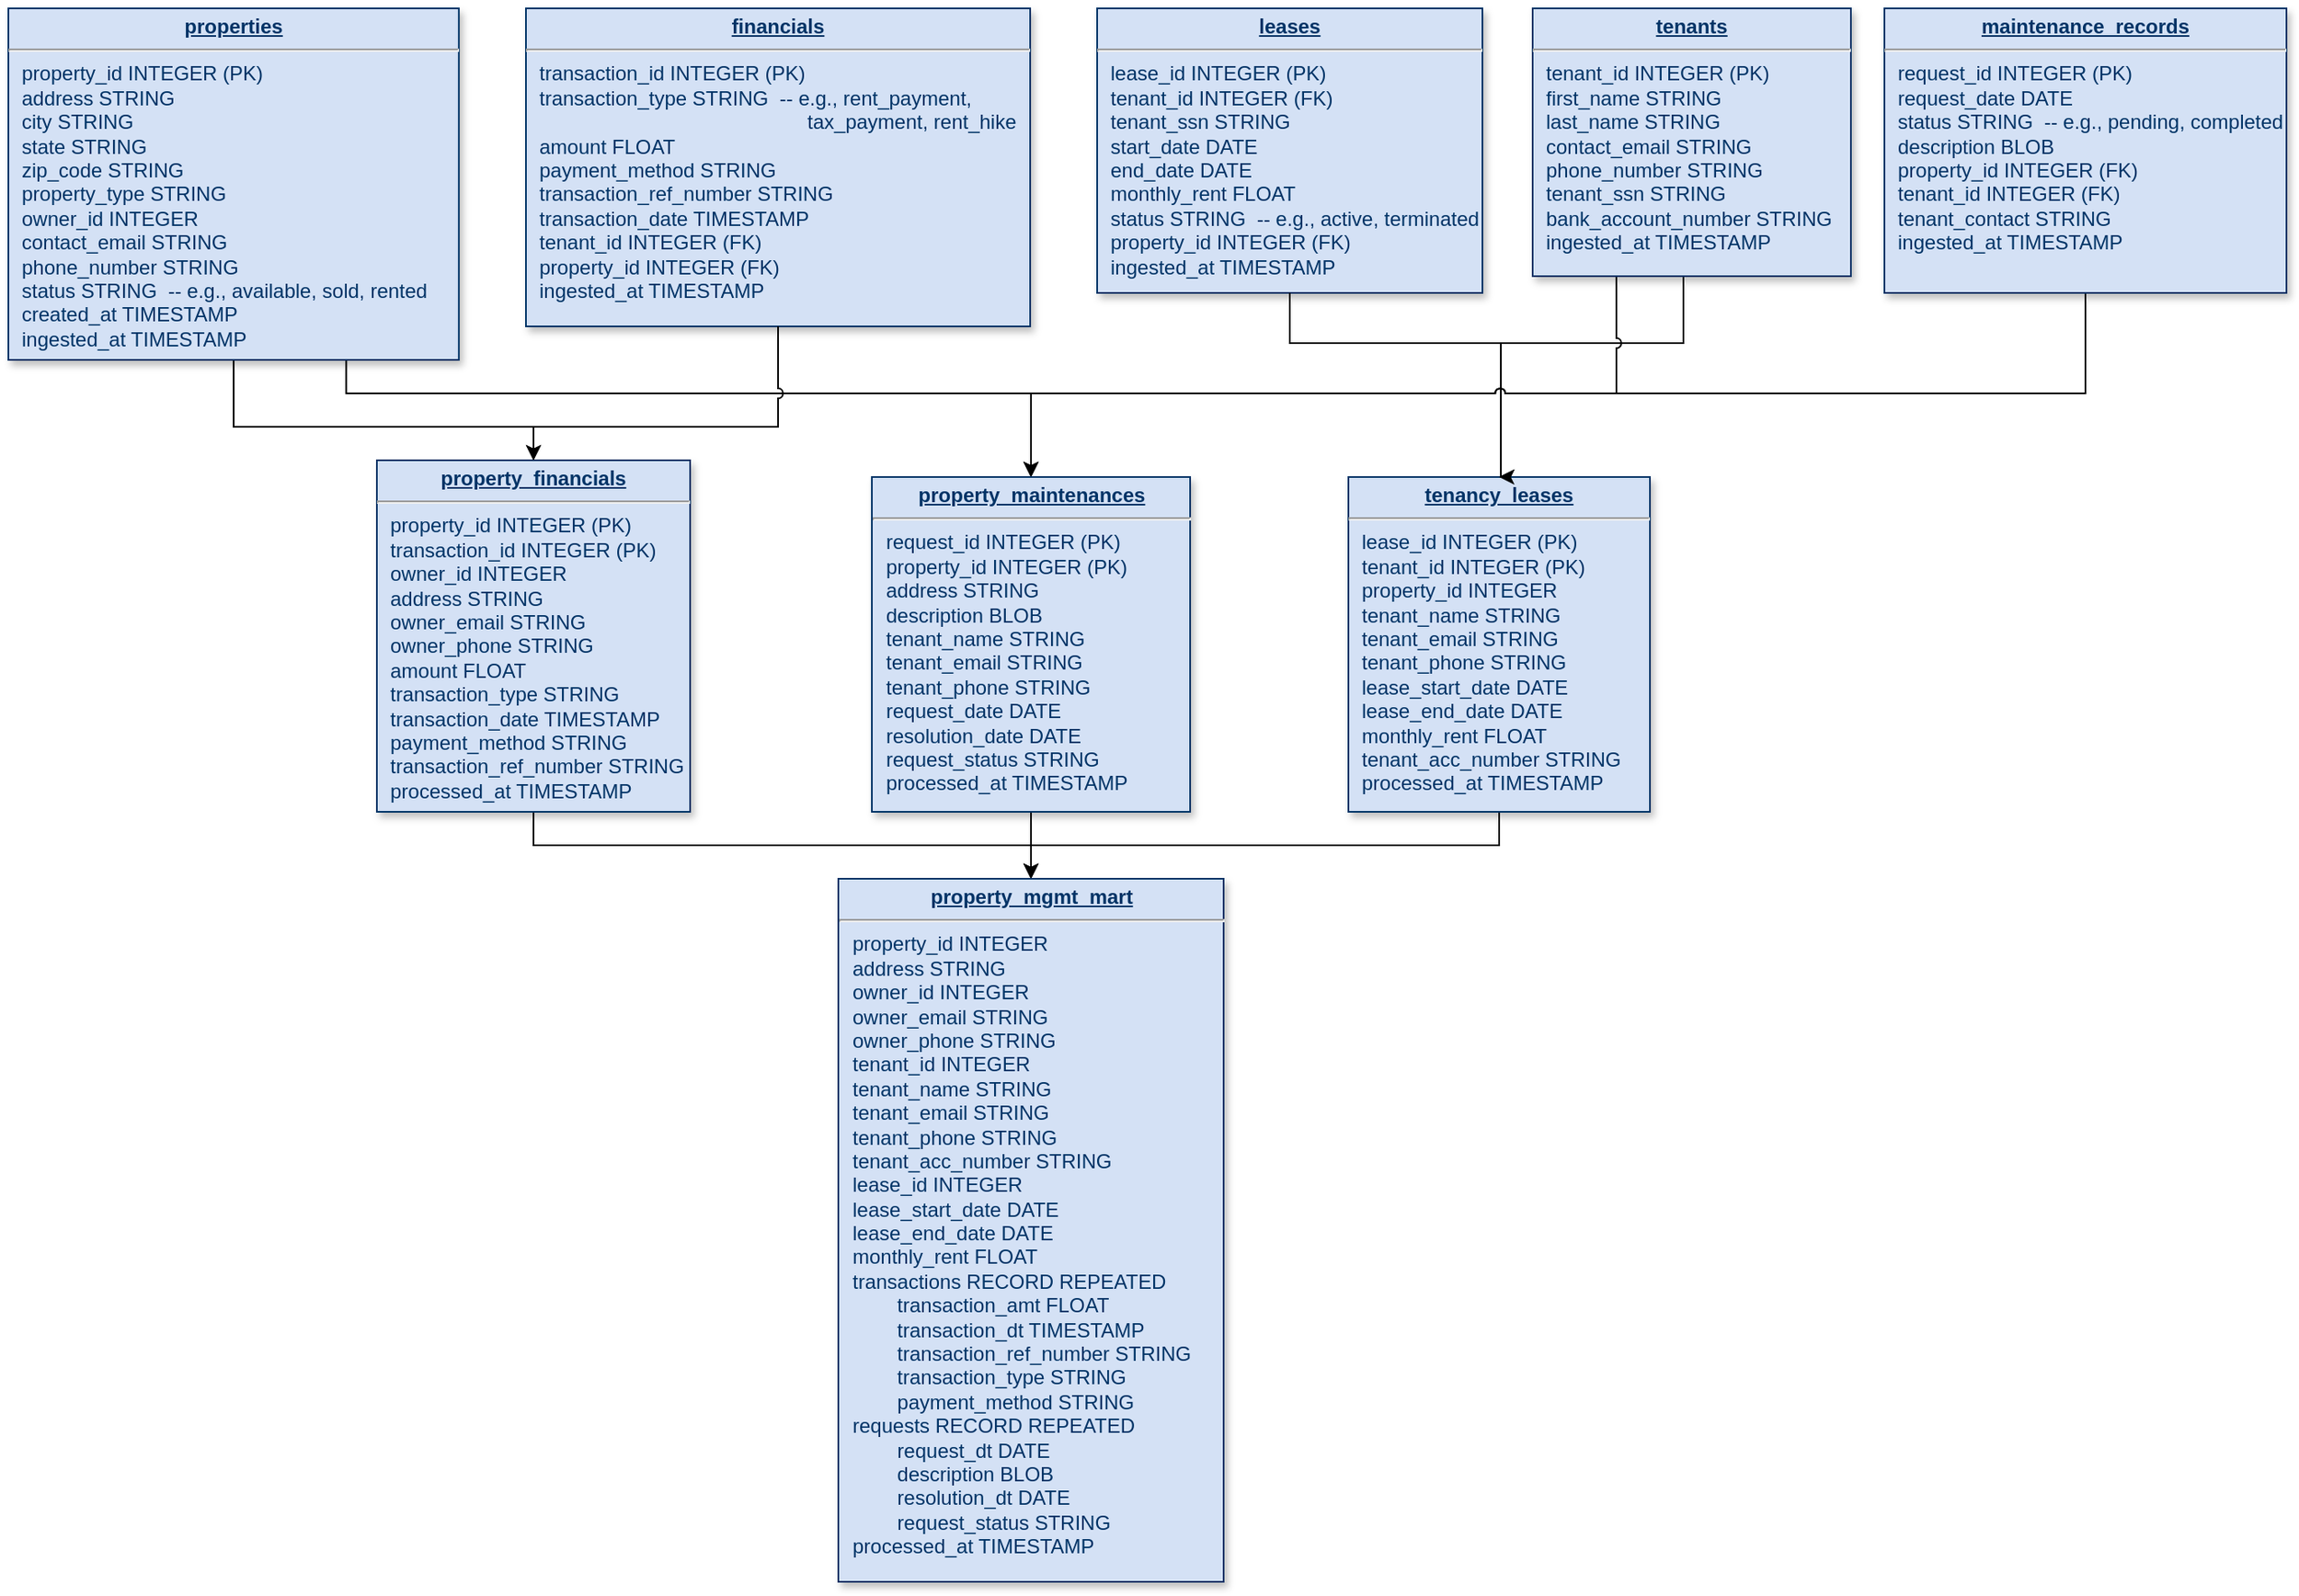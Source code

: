 <mxfile version="24.9.2">
  <diagram name="Page-1" id="efa7a0a1-bf9b-a30e-e6df-94a7791c09e9">
    <mxGraphModel dx="984" dy="563" grid="1" gridSize="10" guides="1" tooltips="1" connect="1" arrows="1" fold="1" page="1" pageScale="1" pageWidth="826" pageHeight="1169" background="none" math="0" shadow="0">
      <root>
        <mxCell id="0" />
        <mxCell id="1" parent="0" />
        <mxCell id="9RgxzfAhrMK0AoNGE894-117" style="edgeStyle=orthogonalEdgeStyle;rounded=0;orthogonalLoop=1;jettySize=auto;html=1;exitX=0.5;exitY=1;exitDx=0;exitDy=0;entryX=0.5;entryY=0;entryDx=0;entryDy=0;startArrow=none;startFill=0;startSize=11;" parent="1" source="23" target="9RgxzfAhrMK0AoNGE894-116" edge="1">
          <mxGeometry relative="1" as="geometry">
            <Array as="points">
              <mxPoint x="235" y="290" />
              <mxPoint x="414" y="290" />
            </Array>
          </mxGeometry>
        </mxCell>
        <mxCell id="9RgxzfAhrMK0AoNGE894-124" style="edgeStyle=orthogonalEdgeStyle;rounded=0;orthogonalLoop=1;jettySize=auto;html=1;exitX=0.75;exitY=1;exitDx=0;exitDy=0;entryX=0.5;entryY=0;entryDx=0;entryDy=0;jumpStyle=arc;" parent="1" source="23" target="9RgxzfAhrMK0AoNGE894-122" edge="1">
          <mxGeometry relative="1" as="geometry">
            <Array as="points">
              <mxPoint x="302" y="270" />
              <mxPoint x="711" y="270" />
            </Array>
          </mxGeometry>
        </mxCell>
        <mxCell id="23" value="&lt;p style=&quot;margin: 0px; margin-top: 4px; text-align: center; text-decoration: underline;&quot;&gt;&lt;b&gt;properties&lt;/b&gt;&lt;/p&gt;&lt;hr&gt;&lt;p style=&quot;margin: 0px; margin-left: 8px;&quot;&gt;property_id INTEGER (PK)&lt;/p&gt;&lt;p style=&quot;margin: 0px; margin-left: 8px;&quot;&gt;address STRING&lt;/p&gt;&lt;p style=&quot;margin: 0px; margin-left: 8px;&quot;&gt;city STRING&lt;/p&gt;&lt;p style=&quot;margin: 0px; margin-left: 8px;&quot;&gt;state STRING&lt;/p&gt;&lt;p style=&quot;margin: 0px; margin-left: 8px;&quot;&gt;zip_code STRING&lt;/p&gt;&lt;p style=&quot;margin: 0px; margin-left: 8px;&quot;&gt;property_type STRING&lt;/p&gt;&lt;p style=&quot;margin: 0px; margin-left: 8px;&quot;&gt;owner_id INTEGER&lt;/p&gt;&lt;p style=&quot;margin: 0px; margin-left: 8px;&quot;&gt;contact_email STRING&lt;/p&gt;&lt;p style=&quot;margin: 0px; margin-left: 8px;&quot;&gt;phone_number STRING&lt;/p&gt;&lt;p style=&quot;margin: 0px; margin-left: 8px;&quot;&gt;status STRING&amp;nbsp; -- e.g., available, sold, rented&lt;/p&gt;&lt;p style=&quot;margin: 0px; margin-left: 8px;&quot;&gt;created_at TIMESTAMP&lt;/p&gt;&lt;p style=&quot;margin: 0px; margin-left: 8px;&quot;&gt;ingested_at TIMESTAMP&lt;/p&gt;" style="verticalAlign=top;align=left;overflow=fill;fontSize=12;fontFamily=Helvetica;html=1;strokeColor=#003366;shadow=1;fillColor=#D4E1F5;fontColor=#003366" parent="1" vertex="1">
          <mxGeometry x="100" y="40" width="268.92" height="210" as="geometry" />
        </mxCell>
        <mxCell id="9RgxzfAhrMK0AoNGE894-121" style="edgeStyle=orthogonalEdgeStyle;rounded=0;orthogonalLoop=1;jettySize=auto;html=1;entryX=0.5;entryY=0;entryDx=0;entryDy=0;" parent="1" target="9RgxzfAhrMK0AoNGE894-119" edge="1">
          <mxGeometry relative="1" as="geometry">
            <Array as="points">
              <mxPoint x="1100" y="240" />
              <mxPoint x="991" y="240" />
            </Array>
            <mxPoint x="1100" y="180" as="sourcePoint" />
          </mxGeometry>
        </mxCell>
        <mxCell id="9RgxzfAhrMK0AoNGE894-125" style="edgeStyle=orthogonalEdgeStyle;rounded=0;orthogonalLoop=1;jettySize=auto;html=1;exitX=0.263;exitY=1;exitDx=0;exitDy=0;entryX=0.5;entryY=0;entryDx=0;entryDy=0;jumpStyle=arc;exitPerimeter=0;" parent="1" source="27" target="9RgxzfAhrMK0AoNGE894-122" edge="1">
          <mxGeometry relative="1" as="geometry">
            <Array as="points">
              <mxPoint x="1060" y="270" />
              <mxPoint x="710" y="270" />
            </Array>
          </mxGeometry>
        </mxCell>
        <mxCell id="27" value="&lt;p style=&quot;margin: 0px; margin-top: 4px; text-align: center; text-decoration: underline;&quot;&gt;&lt;strong&gt;tenants&lt;/strong&gt;&lt;/p&gt;&lt;hr&gt;&lt;p style=&quot;margin: 0px; margin-left: 8px;&quot;&gt;tenant_id INTEGER (PK)&lt;/p&gt;&lt;p style=&quot;margin: 0px; margin-left: 8px;&quot;&gt;first_name STRING&lt;/p&gt;&lt;p style=&quot;margin: 0px; margin-left: 8px;&quot;&gt;last_name STRING&lt;/p&gt;&lt;p style=&quot;margin: 0px; margin-left: 8px;&quot;&gt;contact_email STRING&lt;/p&gt;&lt;p style=&quot;margin: 0px; margin-left: 8px;&quot;&gt;phone_number STRING&lt;/p&gt;&lt;p style=&quot;margin: 0px; margin-left: 8px;&quot;&gt;tenant_ssn STRING&lt;/p&gt;&lt;p style=&quot;margin: 0px; margin-left: 8px;&quot;&gt;bank_account_number STRING&lt;/p&gt;&lt;p style=&quot;margin: 0px; margin-left: 8px;&quot;&gt;ingested_at TIMESTAMP&lt;/p&gt;" style="verticalAlign=top;align=left;overflow=fill;fontSize=12;fontFamily=Helvetica;html=1;strokeColor=#003366;shadow=1;fillColor=#D4E1F5;fontColor=#003366" parent="1" vertex="1">
          <mxGeometry x="1010" y="40" width="190" height="160" as="geometry" />
        </mxCell>
        <mxCell id="35" value="&lt;p style=&quot;margin: 0px; margin-top: 4px; text-align: center; text-decoration: underline;&quot;&gt;&lt;b&gt;leases&lt;/b&gt;&lt;/p&gt;&lt;hr&gt;&lt;p style=&quot;margin: 0px; margin-left: 8px;&quot;&gt;lease_id INTEGER (PK)&lt;/p&gt;&lt;p style=&quot;margin: 0px; margin-left: 8px;&quot;&gt;&lt;span style=&quot;background-color: initial;&quot;&gt;tenant_id INTEGER (FK)&lt;/span&gt;&lt;/p&gt;&lt;p style=&quot;margin: 0px; margin-left: 8px;&quot;&gt;&lt;span style=&quot;background-color: initial;&quot;&gt;tenant_ssn STRING&lt;/span&gt;&lt;/p&gt;&lt;p style=&quot;margin: 0px; margin-left: 8px;&quot;&gt;start_date DATE&lt;/p&gt;&lt;p style=&quot;margin: 0px; margin-left: 8px;&quot;&gt;end_date DATE&lt;/p&gt;&lt;p style=&quot;margin: 0px; margin-left: 8px;&quot;&gt;monthly_rent FLOAT&lt;/p&gt;&lt;p style=&quot;margin: 0px; margin-left: 8px;&quot;&gt;status STRING&amp;nbsp; -- e.g., active, terminated&lt;/p&gt;&lt;p style=&quot;margin: 0px 0px 0px 8px;&quot;&gt;property_id INTEGER (FK)&lt;/p&gt;&lt;p style=&quot;margin: 0px 0px 0px 8px;&quot;&gt;ingested_at TIMESTAMP&lt;/p&gt;&lt;div&gt;&lt;br&gt;&lt;/div&gt;" style="verticalAlign=top;align=left;overflow=fill;fontSize=12;fontFamily=Helvetica;html=1;strokeColor=#003366;shadow=1;fillColor=#D4E1F5;fontColor=#003366" parent="1" vertex="1">
          <mxGeometry x="750" y="40" width="230" height="170" as="geometry" />
        </mxCell>
        <mxCell id="9RgxzfAhrMK0AoNGE894-114" value="&lt;p style=&quot;margin: 0px; margin-top: 4px; text-align: center; text-decoration: underline;&quot;&gt;&lt;b&gt;financials&lt;/b&gt;&lt;/p&gt;&lt;hr&gt;&lt;p style=&quot;margin: 0px; margin-left: 8px;&quot;&gt;transaction_id INTEGER (PK)&lt;/p&gt;&lt;p style=&quot;margin: 0px; margin-left: 8px;&quot;&gt;transaction_type STRING&amp;nbsp; -- e.g., rent_payment,&amp;nbsp;&lt;/p&gt;&lt;p style=&quot;margin: 0px; margin-left: 8px;&quot;&gt;&lt;span style=&quot;white-space: pre;&quot;&gt;&#x9;&lt;/span&gt;&lt;span style=&quot;white-space: pre;&quot;&gt;&#x9;&lt;/span&gt;&lt;span style=&quot;white-space: pre;&quot;&gt;&#x9;&lt;/span&gt;&lt;span style=&quot;white-space: pre;&quot;&gt;&#x9;&lt;/span&gt;&lt;span style=&quot;white-space: pre;&quot;&gt;&#x9;&lt;span style=&quot;white-space: pre;&quot;&gt;&#x9;&lt;/span&gt;&lt;/span&gt;tax_payment, rent_hike&lt;/p&gt;&lt;p style=&quot;margin: 0px; margin-left: 8px;&quot;&gt;amount FLOAT&lt;/p&gt;&lt;p style=&quot;margin: 0px; margin-left: 8px;&quot;&gt;payment_method STRING&lt;/p&gt;&lt;p style=&quot;margin: 0px; margin-left: 8px;&quot;&gt;transaction_ref_number STRING&lt;/p&gt;&lt;p style=&quot;margin: 0px; margin-left: 8px;&quot;&gt;transaction_date TIMESTAMP&lt;/p&gt;&lt;p style=&quot;margin: 0px; margin-left: 8px;&quot;&gt;tenant_id INTEGER (FK)&lt;/p&gt;&lt;p style=&quot;margin: 0px; margin-left: 8px;&quot;&gt;property_id INTEGER (FK)&lt;/p&gt;&lt;p style=&quot;margin: 0px; margin-left: 8px;&quot;&gt;ingested_at TIMESTAMP&lt;/p&gt;&lt;div&gt;&lt;br&gt;&lt;/div&gt;" style="verticalAlign=top;align=left;overflow=fill;fontSize=12;fontFamily=Helvetica;html=1;strokeColor=#003366;shadow=1;fillColor=#D4E1F5;fontColor=#003366" parent="1" vertex="1">
          <mxGeometry x="409" y="40" width="301" height="190" as="geometry" />
        </mxCell>
        <mxCell id="9RgxzfAhrMK0AoNGE894-126" style="edgeStyle=orthogonalEdgeStyle;rounded=0;orthogonalLoop=1;jettySize=auto;html=1;exitX=0.5;exitY=1;exitDx=0;exitDy=0;entryX=0.5;entryY=0;entryDx=0;entryDy=0;jumpStyle=arc;" parent="1" source="9RgxzfAhrMK0AoNGE894-115" target="9RgxzfAhrMK0AoNGE894-122" edge="1">
          <mxGeometry relative="1" as="geometry">
            <Array as="points">
              <mxPoint x="1340" y="270" />
              <mxPoint x="711" y="270" />
            </Array>
          </mxGeometry>
        </mxCell>
        <mxCell id="9RgxzfAhrMK0AoNGE894-115" value="&lt;p style=&quot;margin: 0px; margin-top: 4px; text-align: center; text-decoration: underline;&quot;&gt;&lt;strong&gt;maintenance_records&lt;/strong&gt;&lt;/p&gt;&lt;hr&gt;&lt;p style=&quot;margin: 0px; margin-left: 8px;&quot;&gt;request_id INTEGER (PK)&lt;/p&gt;&lt;p style=&quot;margin: 0px; margin-left: 8px;&quot;&gt;request_date DATE&lt;/p&gt;&lt;p style=&quot;margin: 0px; margin-left: 8px;&quot;&gt;status STRING&amp;nbsp; -- e.g., pending, completed&lt;/p&gt;&lt;p style=&quot;margin: 0px; margin-left: 8px;&quot;&gt;description BLOB&lt;/p&gt;&lt;p style=&quot;margin: 0px; margin-left: 8px;&quot;&gt;property_id INTEGER (FK)&lt;/p&gt;&lt;p style=&quot;margin: 0px; margin-left: 8px;&quot;&gt;tenant_id INTEGER (FK)&lt;/p&gt;&lt;p style=&quot;margin: 0px; margin-left: 8px;&quot;&gt;tenant_contact STRING&lt;/p&gt;&lt;p style=&quot;margin: 0px; margin-left: 8px;&quot;&gt;ingested_at TIMESTAMP&lt;/p&gt;" style="verticalAlign=top;align=left;overflow=fill;fontSize=12;fontFamily=Helvetica;html=1;strokeColor=#003366;shadow=1;fillColor=#D4E1F5;fontColor=#003366" parent="1" vertex="1">
          <mxGeometry x="1220" y="40" width="240" height="170" as="geometry" />
        </mxCell>
        <mxCell id="9RgxzfAhrMK0AoNGE894-128" style="edgeStyle=orthogonalEdgeStyle;rounded=0;orthogonalLoop=1;jettySize=auto;html=1;exitX=0.5;exitY=1;exitDx=0;exitDy=0;entryX=0.5;entryY=0;entryDx=0;entryDy=0;" parent="1" source="9RgxzfAhrMK0AoNGE894-116" target="9RgxzfAhrMK0AoNGE894-127" edge="1">
          <mxGeometry relative="1" as="geometry" />
        </mxCell>
        <mxCell id="9RgxzfAhrMK0AoNGE894-116" value="&lt;p style=&quot;margin: 0px; margin-top: 4px; text-align: center; text-decoration: underline;&quot;&gt;&lt;b&gt;property_financials&lt;/b&gt;&lt;/p&gt;&lt;hr&gt;&lt;p style=&quot;margin: 0px; margin-left: 8px;&quot;&gt;&lt;span style=&quot;background-color: initial;&quot;&gt;property_id INTEGER (PK)&lt;/span&gt;&lt;/p&gt;&lt;p style=&quot;margin: 0px; margin-left: 8px;&quot;&gt;transaction_id INTEGER (PK)&lt;/p&gt;&lt;p style=&quot;margin: 0px; margin-left: 8px;&quot;&gt;owner_id INTEGER&lt;/p&gt;&lt;p style=&quot;margin: 0px; margin-left: 8px;&quot;&gt;address STRING&lt;/p&gt;&lt;p style=&quot;margin: 0px; margin-left: 8px;&quot;&gt;owner_email STRING&lt;br&gt;owner_phone STRING&lt;/p&gt;&lt;p style=&quot;margin: 0px 0px 0px 8px;&quot;&gt;amount FLOAT&lt;/p&gt;&lt;p style=&quot;margin: 0px; margin-left: 8px;&quot;&gt;&lt;span style=&quot;background-color: initial;&quot;&gt;transaction_type STRING&lt;/span&gt;&lt;/p&gt;&lt;p style=&quot;margin: 0px; margin-left: 8px;&quot;&gt;&lt;span style=&quot;background-color: initial;&quot;&gt;transaction_date TIMESTAMP&lt;/span&gt;&lt;/p&gt;&lt;p style=&quot;margin: 0px 0px 0px 8px;&quot;&gt;&lt;span style=&quot;background-color: initial;&quot;&gt;payment_method STRING&lt;/span&gt;&lt;/p&gt;&lt;p style=&quot;margin: 0px; margin-left: 8px;&quot;&gt;transaction_ref_number&amp;nbsp;STRING&lt;/p&gt;&lt;p style=&quot;margin: 0px; margin-left: 8px;&quot;&gt;processed_at TIMESTAMP&lt;/p&gt;" style="verticalAlign=top;align=left;overflow=fill;fontSize=12;fontFamily=Helvetica;html=1;strokeColor=#003366;shadow=1;fillColor=#D4E1F5;fontColor=#003366" parent="1" vertex="1">
          <mxGeometry x="320" y="310" width="187" height="210" as="geometry" />
        </mxCell>
        <mxCell id="9RgxzfAhrMK0AoNGE894-118" style="edgeStyle=orthogonalEdgeStyle;rounded=0;orthogonalLoop=1;jettySize=auto;html=1;exitX=0.5;exitY=1;exitDx=0;exitDy=0;entryX=0.5;entryY=0;entryDx=0;entryDy=0;startArrow=none;startFill=0;startSize=11;jumpStyle=arc;" parent="1" source="9RgxzfAhrMK0AoNGE894-114" target="9RgxzfAhrMK0AoNGE894-116" edge="1">
          <mxGeometry relative="1" as="geometry">
            <mxPoint x="490" y="250" as="sourcePoint" />
            <mxPoint x="669" y="352" as="targetPoint" />
            <Array as="points">
              <mxPoint x="560" y="290" />
              <mxPoint x="414" y="290" />
            </Array>
          </mxGeometry>
        </mxCell>
        <mxCell id="9RgxzfAhrMK0AoNGE894-130" style="edgeStyle=orthogonalEdgeStyle;rounded=0;orthogonalLoop=1;jettySize=auto;html=1;exitX=0.5;exitY=1;exitDx=0;exitDy=0;entryX=0.5;entryY=0;entryDx=0;entryDy=0;" parent="1" source="9RgxzfAhrMK0AoNGE894-119" target="9RgxzfAhrMK0AoNGE894-127" edge="1">
          <mxGeometry relative="1" as="geometry" />
        </mxCell>
        <mxCell id="9RgxzfAhrMK0AoNGE894-119" value="&lt;p style=&quot;margin: 0px; margin-top: 4px; text-align: center; text-decoration: underline;&quot;&gt;&lt;b&gt;tenancy_leases&lt;/b&gt;&lt;/p&gt;&lt;hr&gt;&lt;p style=&quot;margin: 0px; margin-left: 8px;&quot;&gt;lease_id INTEGER (PK)&lt;/p&gt;&lt;p style=&quot;margin: 0px; margin-left: 8px;&quot;&gt;tenant_id INTEGER (PK)&lt;/p&gt;&lt;p style=&quot;margin: 0px; margin-left: 8px;&quot;&gt;property_id INTEGER&lt;/p&gt;&lt;p style=&quot;margin: 0px; margin-left: 8px;&quot;&gt;&lt;span style=&quot;background-color: initial;&quot;&gt;tenant_name STRING&lt;/span&gt;&lt;/p&gt;&lt;p style=&quot;margin: 0px; margin-left: 8px;&quot;&gt;tenant_email STRING&lt;/p&gt;&lt;p style=&quot;margin: 0px; margin-left: 8px;&quot;&gt;tenant_phone STRING&lt;/p&gt;&lt;p style=&quot;margin: 0px; margin-left: 8px;&quot;&gt;lease_start_date DATE&lt;/p&gt;&lt;p style=&quot;margin: 0px; margin-left: 8px;&quot;&gt;lease_end_date DATE&lt;/p&gt;&lt;p style=&quot;margin: 0px; margin-left: 8px;&quot;&gt;monthly_rent FLOAT&lt;br&gt;tenant_acc_number STRING&lt;/p&gt;&lt;p style=&quot;margin: 0px; margin-left: 8px;&quot;&gt;processed_at TIMESTAMP&lt;/p&gt;" style="verticalAlign=top;align=left;overflow=fill;fontSize=12;fontFamily=Helvetica;html=1;strokeColor=#003366;shadow=1;fillColor=#D4E1F5;fontColor=#003366" parent="1" vertex="1">
          <mxGeometry x="900" y="320" width="180" height="200" as="geometry" />
        </mxCell>
        <mxCell id="9RgxzfAhrMK0AoNGE894-120" style="edgeStyle=orthogonalEdgeStyle;rounded=0;orthogonalLoop=1;jettySize=auto;html=1;exitX=0.5;exitY=1;exitDx=0;exitDy=0;entryX=0.5;entryY=0;entryDx=0;entryDy=0;startArrow=none;startFill=0;startSize=11;" parent="1" source="35" target="9RgxzfAhrMK0AoNGE894-119" edge="1">
          <mxGeometry relative="1" as="geometry">
            <mxPoint x="858" y="180" as="sourcePoint" />
            <mxPoint x="1033" y="310.36" as="targetPoint" />
            <Array as="points">
              <mxPoint x="865" y="240" />
              <mxPoint x="991" y="240" />
            </Array>
          </mxGeometry>
        </mxCell>
        <mxCell id="9RgxzfAhrMK0AoNGE894-129" style="edgeStyle=orthogonalEdgeStyle;rounded=0;orthogonalLoop=1;jettySize=auto;html=1;exitX=0.5;exitY=1;exitDx=0;exitDy=0;entryX=0.5;entryY=0;entryDx=0;entryDy=0;" parent="1" source="9RgxzfAhrMK0AoNGE894-122" target="9RgxzfAhrMK0AoNGE894-127" edge="1">
          <mxGeometry relative="1" as="geometry" />
        </mxCell>
        <mxCell id="9RgxzfAhrMK0AoNGE894-122" value="&lt;p style=&quot;margin: 0px; margin-top: 4px; text-align: center; text-decoration: underline;&quot;&gt;&lt;b&gt;property_maintenances&lt;/b&gt;&lt;/p&gt;&lt;hr&gt;&lt;p style=&quot;margin: 0px; margin-left: 8px;&quot;&gt;request_id INTEGER (PK)&lt;/p&gt;&lt;p style=&quot;margin: 0px; margin-left: 8px;&quot;&gt;property_id INTEGER (PK)&lt;/p&gt;&lt;p style=&quot;margin: 0px; margin-left: 8px;&quot;&gt;address STRING&lt;/p&gt;&lt;p style=&quot;margin: 0px; margin-left: 8px;&quot;&gt;description BLOB&lt;/p&gt;&lt;p style=&quot;margin: 0px; margin-left: 8px;&quot;&gt;tenant_name STRING&lt;br&gt;tenant_email STRING&lt;/p&gt;&lt;p style=&quot;margin: 0px; margin-left: 8px;&quot;&gt;tenant_phone STRING&lt;/p&gt;&lt;p style=&quot;margin: 0px; margin-left: 8px;&quot;&gt;request_date DATE&lt;/p&gt;&lt;p style=&quot;margin: 0px; margin-left: 8px;&quot;&gt;&lt;span style=&quot;background-color: initial;&quot;&gt;resolution_date DATE&lt;/span&gt;&lt;/p&gt;&lt;p style=&quot;margin: 0px; margin-left: 8px;&quot;&gt;request_status STRING&lt;/p&gt;&lt;p style=&quot;margin: 0px; margin-left: 8px;&quot;&gt;processed_at TIMESTAMP&lt;/p&gt;&lt;p style=&quot;margin: 0px; margin-left: 8px;&quot;&gt;&lt;br&gt;&lt;/p&gt;" style="verticalAlign=top;align=left;overflow=fill;fontSize=12;fontFamily=Helvetica;html=1;strokeColor=#003366;shadow=1;fillColor=#D4E1F5;fontColor=#003366" parent="1" vertex="1">
          <mxGeometry x="615.5" y="320" width="190" height="200" as="geometry" />
        </mxCell>
        <mxCell id="9RgxzfAhrMK0AoNGE894-127" value="&lt;p style=&quot;margin: 0px; margin-top: 4px; text-align: center; text-decoration: underline;&quot;&gt;&lt;b&gt;property_mgmt_mart&lt;/b&gt;&lt;/p&gt;&lt;hr&gt;&lt;p style=&quot;margin: 0px 0px 0px 8px;&quot;&gt;&lt;span style=&quot;background-color: initial;&quot;&gt;property_id INTEGER&lt;/span&gt;&lt;/p&gt;&lt;p style=&quot;margin: 0px 0px 0px 8px;&quot;&gt;address STRING&lt;/p&gt;&lt;p style=&quot;margin: 0px 0px 0px 8px;&quot;&gt;&lt;span style=&quot;background-color: initial;&quot;&gt;owner_id INTEGER&lt;/span&gt;&lt;/p&gt;&lt;p style=&quot;margin: 0px 0px 0px 8px;&quot;&gt;owner_email STRING&lt;/p&gt;&lt;p style=&quot;margin: 0px 0px 0px 8px;&quot;&gt;owner_phone STRING&lt;/p&gt;&lt;p style=&quot;margin: 0px 0px 0px 8px;&quot;&gt;tenant_id INTEGER&lt;/p&gt;&lt;p style=&quot;margin: 0px 0px 0px 8px;&quot;&gt;&lt;span style=&quot;background-color: initial;&quot;&gt;tenant_name STRING&lt;/span&gt;&lt;/p&gt;&lt;p style=&quot;margin: 0px 0px 0px 8px;&quot;&gt;tenant_email STRING&lt;/p&gt;&lt;p style=&quot;margin: 0px 0px 0px 8px;&quot;&gt;&lt;span style=&quot;background-color: initial;&quot;&gt;tenant_phone STRING&lt;/span&gt;&lt;/p&gt;&lt;p style=&quot;margin: 0px 0px 0px 8px;&quot;&gt;tenant_acc_number STRING&lt;/p&gt;&lt;p style=&quot;margin: 0px 0px 0px 8px;&quot;&gt;&lt;span style=&quot;background-color: initial;&quot;&gt;lease_id INTEGER&lt;/span&gt;&lt;/p&gt;&lt;p style=&quot;margin: 0px 0px 0px 8px;&quot;&gt;&lt;span style=&quot;background-color: initial;&quot;&gt;lease_start_date DATE&lt;/span&gt;&lt;/p&gt;&lt;p style=&quot;margin: 0px 0px 0px 8px;&quot;&gt;lease_end_date DATE&lt;/p&gt;&lt;p style=&quot;margin: 0px 0px 0px 8px;&quot;&gt;monthly_rent FLOAT&lt;/p&gt;&lt;p style=&quot;margin: 0px 0px 0px 8px;&quot;&gt;transactions RECORD REPEATED&lt;/p&gt;&lt;p style=&quot;margin: 0px 0px 0px 8px;&quot;&gt;&lt;span style=&quot;white-space: pre;&quot;&gt;&#x9;&lt;/span&gt;transaction_amt FLOAT&lt;br&gt;&lt;/p&gt;&lt;p style=&quot;margin: 0px 0px 0px 8px;&quot;&gt;&lt;span style=&quot;white-space: pre;&quot;&gt;&#x9;&lt;/span&gt;transaction_dt TIMESTAMP&lt;/p&gt;&lt;p style=&quot;margin: 0px 0px 0px 8px;&quot;&gt;&lt;span style=&quot;white-space: pre;&quot;&gt;&#x9;&lt;/span&gt;&lt;span style=&quot;background-color: initial;&quot;&gt;transaction_ref_number STRING&lt;/span&gt;&lt;br&gt;&lt;/p&gt;&lt;p style=&quot;margin: 0px 0px 0px 8px;&quot;&gt;&lt;span style=&quot;white-space: pre;&quot;&gt;&#x9;&lt;/span&gt;transaction_type STRING&lt;br&gt;&lt;/p&gt;&lt;p style=&quot;margin: 0px 0px 0px 8px;&quot;&gt;&lt;span style=&quot;white-space: pre;&quot;&gt;&#x9;&lt;/span&gt;payment_method STRING&lt;br&gt;&lt;/p&gt;&lt;p style=&quot;margin: 0px 0px 0px 8px;&quot;&gt;&lt;span style=&quot;background-color: initial;&quot;&gt;requests RECORD REPEATED&lt;br&gt;&lt;span style=&quot;white-space: pre;&quot;&gt;&lt;span style=&quot;white-space: pre;&quot;&gt;&#x9;&lt;/span&gt;request_dt DATE&lt;/span&gt;&lt;/span&gt;&lt;/p&gt;&lt;p style=&quot;margin: 0px 0px 0px 8px;&quot;&gt;&lt;span style=&quot;background-color: initial;&quot;&gt;&lt;span style=&quot;white-space: pre;&quot;&gt;&lt;span style=&quot;white-space: pre;&quot;&gt;&#x9;&lt;/span&gt;description BLOB&lt;br&gt;&lt;/span&gt;&lt;/span&gt;&lt;/p&gt;&lt;p style=&quot;margin: 0px 0px 0px 8px;&quot;&gt;&lt;span style=&quot;background-color: initial;&quot;&gt;&lt;span style=&quot;white-space: pre;&quot;&gt;&lt;span style=&quot;white-space: pre;&quot;&gt;&#x9;&lt;/span&gt;resolution_dt DATE&lt;/span&gt;&lt;/span&gt;&lt;/p&gt;&lt;p style=&quot;margin: 0px 0px 0px 8px;&quot;&gt;&lt;span style=&quot;background-color: initial;&quot;&gt;&lt;span style=&quot;white-space: pre;&quot;&gt;&lt;span style=&quot;white-space: pre;&quot;&gt;&#x9;&lt;/span&gt;request_status STRING&lt;/span&gt;&lt;/span&gt;&lt;/p&gt;&lt;p style=&quot;margin: 0px 0px 0px 8px;&quot;&gt;processed_at TIMESTAMP&lt;span style=&quot;background-color: initial;&quot;&gt;&lt;span style=&quot;white-space: pre;&quot;&gt;&lt;/span&gt;&lt;/span&gt;&lt;/p&gt;" style="verticalAlign=top;align=left;overflow=fill;fontSize=12;fontFamily=Helvetica;html=1;strokeColor=#003366;shadow=1;fillColor=#D4E1F5;fontColor=#003366" parent="1" vertex="1">
          <mxGeometry x="595.5" y="560" width="230" height="420" as="geometry" />
        </mxCell>
      </root>
    </mxGraphModel>
  </diagram>
</mxfile>
